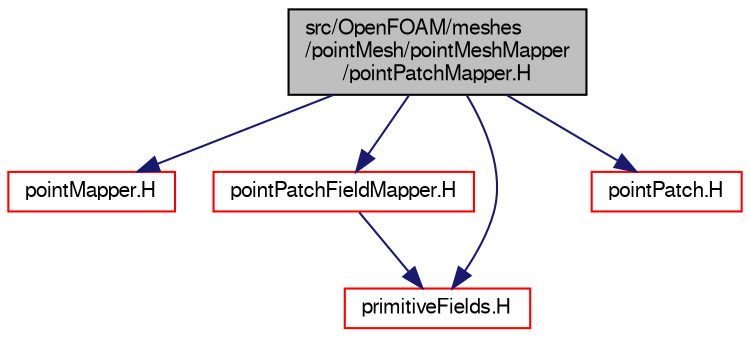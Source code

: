 digraph "src/OpenFOAM/meshes/pointMesh/pointMeshMapper/pointPatchMapper.H"
{
  bgcolor="transparent";
  edge [fontname="FreeSans",fontsize="10",labelfontname="FreeSans",labelfontsize="10"];
  node [fontname="FreeSans",fontsize="10",shape=record];
  Node0 [label="src/OpenFOAM/meshes\l/pointMesh/pointMeshMapper\l/pointPatchMapper.H",height=0.2,width=0.4,color="black", fillcolor="grey75", style="filled", fontcolor="black"];
  Node0 -> Node1 [color="midnightblue",fontsize="10",style="solid",fontname="FreeSans"];
  Node1 [label="pointMapper.H",height=0.2,width=0.4,color="red",URL="$a11411.html"];
  Node0 -> Node84 [color="midnightblue",fontsize="10",style="solid",fontname="FreeSans"];
  Node84 [label="pointPatchFieldMapper.H",height=0.2,width=0.4,color="red",URL="$a10154.html"];
  Node84 -> Node85 [color="midnightblue",fontsize="10",style="solid",fontname="FreeSans"];
  Node85 [label="primitiveFields.H",height=0.2,width=0.4,color="red",URL="$a09635.html",tooltip="Specialisations of Field<T> for scalar, vector and tensor. "];
  Node0 -> Node105 [color="midnightblue",fontsize="10",style="solid",fontname="FreeSans"];
  Node105 [label="pointPatch.H",height=0.2,width=0.4,color="red",URL="$a11513.html"];
  Node0 -> Node85 [color="midnightblue",fontsize="10",style="solid",fontname="FreeSans"];
}
